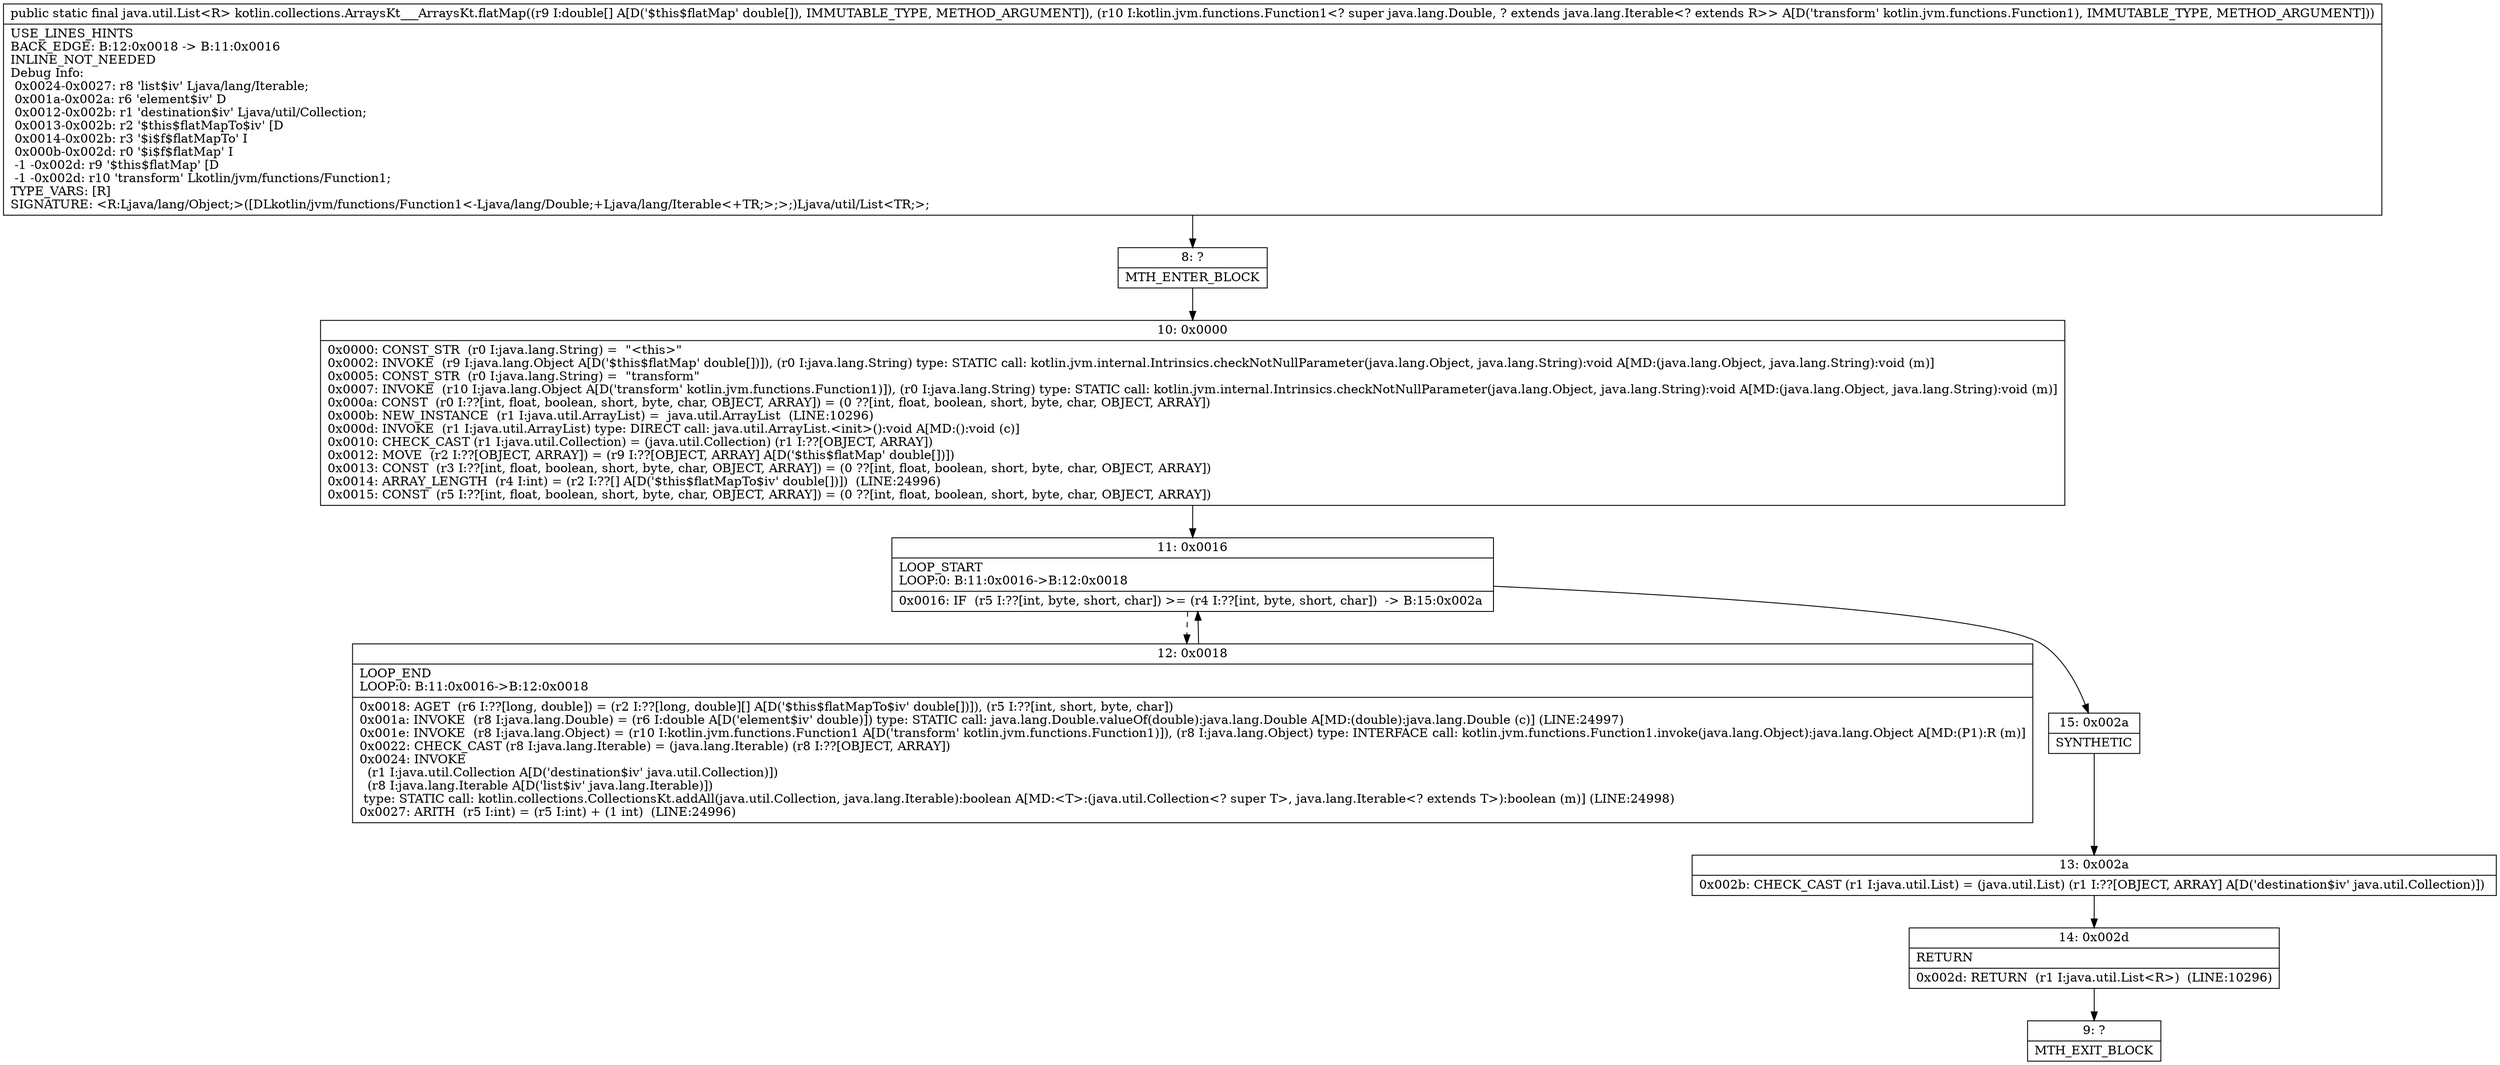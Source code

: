 digraph "CFG forkotlin.collections.ArraysKt___ArraysKt.flatMap([DLkotlin\/jvm\/functions\/Function1;)Ljava\/util\/List;" {
Node_8 [shape=record,label="{8\:\ ?|MTH_ENTER_BLOCK\l}"];
Node_10 [shape=record,label="{10\:\ 0x0000|0x0000: CONST_STR  (r0 I:java.lang.String) =  \"\<this\>\" \l0x0002: INVOKE  (r9 I:java.lang.Object A[D('$this$flatMap' double[])]), (r0 I:java.lang.String) type: STATIC call: kotlin.jvm.internal.Intrinsics.checkNotNullParameter(java.lang.Object, java.lang.String):void A[MD:(java.lang.Object, java.lang.String):void (m)]\l0x0005: CONST_STR  (r0 I:java.lang.String) =  \"transform\" \l0x0007: INVOKE  (r10 I:java.lang.Object A[D('transform' kotlin.jvm.functions.Function1)]), (r0 I:java.lang.String) type: STATIC call: kotlin.jvm.internal.Intrinsics.checkNotNullParameter(java.lang.Object, java.lang.String):void A[MD:(java.lang.Object, java.lang.String):void (m)]\l0x000a: CONST  (r0 I:??[int, float, boolean, short, byte, char, OBJECT, ARRAY]) = (0 ??[int, float, boolean, short, byte, char, OBJECT, ARRAY]) \l0x000b: NEW_INSTANCE  (r1 I:java.util.ArrayList) =  java.util.ArrayList  (LINE:10296)\l0x000d: INVOKE  (r1 I:java.util.ArrayList) type: DIRECT call: java.util.ArrayList.\<init\>():void A[MD:():void (c)]\l0x0010: CHECK_CAST (r1 I:java.util.Collection) = (java.util.Collection) (r1 I:??[OBJECT, ARRAY]) \l0x0012: MOVE  (r2 I:??[OBJECT, ARRAY]) = (r9 I:??[OBJECT, ARRAY] A[D('$this$flatMap' double[])]) \l0x0013: CONST  (r3 I:??[int, float, boolean, short, byte, char, OBJECT, ARRAY]) = (0 ??[int, float, boolean, short, byte, char, OBJECT, ARRAY]) \l0x0014: ARRAY_LENGTH  (r4 I:int) = (r2 I:??[] A[D('$this$flatMapTo$iv' double[])])  (LINE:24996)\l0x0015: CONST  (r5 I:??[int, float, boolean, short, byte, char, OBJECT, ARRAY]) = (0 ??[int, float, boolean, short, byte, char, OBJECT, ARRAY]) \l}"];
Node_11 [shape=record,label="{11\:\ 0x0016|LOOP_START\lLOOP:0: B:11:0x0016\-\>B:12:0x0018\l|0x0016: IF  (r5 I:??[int, byte, short, char]) \>= (r4 I:??[int, byte, short, char])  \-\> B:15:0x002a \l}"];
Node_12 [shape=record,label="{12\:\ 0x0018|LOOP_END\lLOOP:0: B:11:0x0016\-\>B:12:0x0018\l|0x0018: AGET  (r6 I:??[long, double]) = (r2 I:??[long, double][] A[D('$this$flatMapTo$iv' double[])]), (r5 I:??[int, short, byte, char]) \l0x001a: INVOKE  (r8 I:java.lang.Double) = (r6 I:double A[D('element$iv' double)]) type: STATIC call: java.lang.Double.valueOf(double):java.lang.Double A[MD:(double):java.lang.Double (c)] (LINE:24997)\l0x001e: INVOKE  (r8 I:java.lang.Object) = (r10 I:kotlin.jvm.functions.Function1 A[D('transform' kotlin.jvm.functions.Function1)]), (r8 I:java.lang.Object) type: INTERFACE call: kotlin.jvm.functions.Function1.invoke(java.lang.Object):java.lang.Object A[MD:(P1):R (m)]\l0x0022: CHECK_CAST (r8 I:java.lang.Iterable) = (java.lang.Iterable) (r8 I:??[OBJECT, ARRAY]) \l0x0024: INVOKE  \l  (r1 I:java.util.Collection A[D('destination$iv' java.util.Collection)])\l  (r8 I:java.lang.Iterable A[D('list$iv' java.lang.Iterable)])\l type: STATIC call: kotlin.collections.CollectionsKt.addAll(java.util.Collection, java.lang.Iterable):boolean A[MD:\<T\>:(java.util.Collection\<? super T\>, java.lang.Iterable\<? extends T\>):boolean (m)] (LINE:24998)\l0x0027: ARITH  (r5 I:int) = (r5 I:int) + (1 int)  (LINE:24996)\l}"];
Node_15 [shape=record,label="{15\:\ 0x002a|SYNTHETIC\l}"];
Node_13 [shape=record,label="{13\:\ 0x002a|0x002b: CHECK_CAST (r1 I:java.util.List) = (java.util.List) (r1 I:??[OBJECT, ARRAY] A[D('destination$iv' java.util.Collection)]) \l}"];
Node_14 [shape=record,label="{14\:\ 0x002d|RETURN\l|0x002d: RETURN  (r1 I:java.util.List\<R\>)  (LINE:10296)\l}"];
Node_9 [shape=record,label="{9\:\ ?|MTH_EXIT_BLOCK\l}"];
MethodNode[shape=record,label="{public static final java.util.List\<R\> kotlin.collections.ArraysKt___ArraysKt.flatMap((r9 I:double[] A[D('$this$flatMap' double[]), IMMUTABLE_TYPE, METHOD_ARGUMENT]), (r10 I:kotlin.jvm.functions.Function1\<? super java.lang.Double, ? extends java.lang.Iterable\<? extends R\>\> A[D('transform' kotlin.jvm.functions.Function1), IMMUTABLE_TYPE, METHOD_ARGUMENT]))  | USE_LINES_HINTS\lBACK_EDGE: B:12:0x0018 \-\> B:11:0x0016\lINLINE_NOT_NEEDED\lDebug Info:\l  0x0024\-0x0027: r8 'list$iv' Ljava\/lang\/Iterable;\l  0x001a\-0x002a: r6 'element$iv' D\l  0x0012\-0x002b: r1 'destination$iv' Ljava\/util\/Collection;\l  0x0013\-0x002b: r2 '$this$flatMapTo$iv' [D\l  0x0014\-0x002b: r3 '$i$f$flatMapTo' I\l  0x000b\-0x002d: r0 '$i$f$flatMap' I\l  \-1 \-0x002d: r9 '$this$flatMap' [D\l  \-1 \-0x002d: r10 'transform' Lkotlin\/jvm\/functions\/Function1;\lTYPE_VARS: [R]\lSIGNATURE: \<R:Ljava\/lang\/Object;\>([DLkotlin\/jvm\/functions\/Function1\<\-Ljava\/lang\/Double;+Ljava\/lang\/Iterable\<+TR;\>;\>;)Ljava\/util\/List\<TR;\>;\l}"];
MethodNode -> Node_8;Node_8 -> Node_10;
Node_10 -> Node_11;
Node_11 -> Node_12[style=dashed];
Node_11 -> Node_15;
Node_12 -> Node_11;
Node_15 -> Node_13;
Node_13 -> Node_14;
Node_14 -> Node_9;
}

